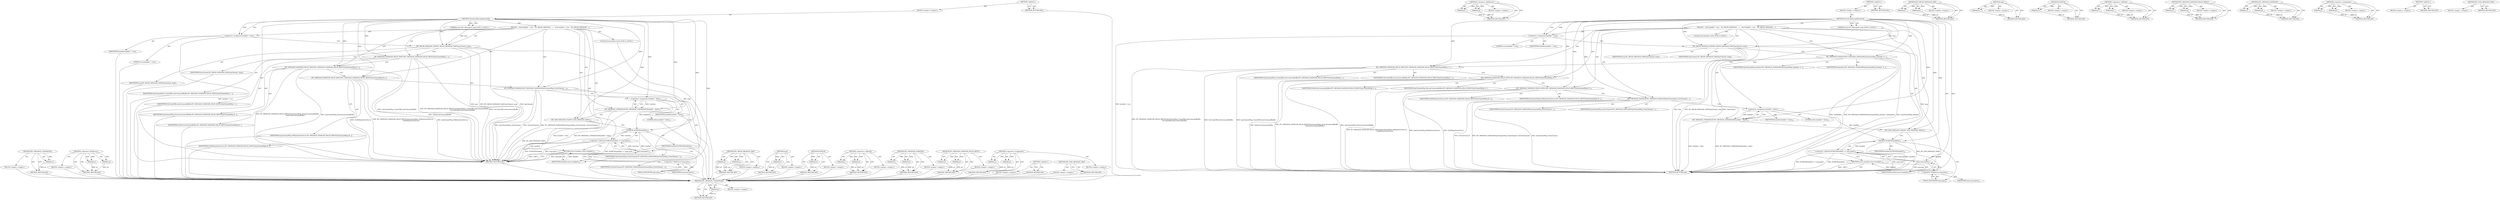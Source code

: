 digraph "IPC_END_MESSAGE_MAP" {
vulnerable_86 [label=<(METHOD,IPC_MESSAGE_UNHANDLED)>];
vulnerable_87 [label=<(PARAM,p1)>];
vulnerable_88 [label=<(BLOCK,&lt;empty&gt;,&lt;empty&gt;)>];
vulnerable_89 [label=<(METHOD_RETURN,ANY)>];
vulnerable_106 [label=<(METHOD,&lt;operator&gt;.fieldAccess)>];
vulnerable_107 [label=<(PARAM,p1)>];
vulnerable_108 [label=<(PARAM,p2)>];
vulnerable_109 [label=<(BLOCK,&lt;empty&gt;,&lt;empty&gt;)>];
vulnerable_110 [label=<(METHOD_RETURN,ANY)>];
vulnerable_6 [label=<(METHOD,&lt;global&gt;)<SUB>1</SUB>>];
vulnerable_7 [label=<(BLOCK,&lt;empty&gt;,&lt;empty&gt;)<SUB>1</SUB>>];
vulnerable_8 [label=<(METHOD,OnControlMessageReceived)<SUB>1</SUB>>];
vulnerable_9 [label="<(PARAM,const IPC::Message&amp; msg)<SUB>1</SUB>>"];
vulnerable_10 [label=<(BLOCK,{
   bool handled = true;
   IPC_BEGIN_MESSAGE_...,{
   bool handled = true;
   IPC_BEGIN_MESSAGE_...)<SUB>1</SUB>>];
vulnerable_11 [label="<(LOCAL,bool handled: bool)<SUB>2</SUB>>"];
vulnerable_12 [label=<(&lt;operator&gt;.assignment,handled = true)<SUB>2</SUB>>];
vulnerable_13 [label=<(IDENTIFIER,handled,handled = true)<SUB>2</SUB>>];
vulnerable_14 [label=<(LITERAL,true,handled = true)<SUB>2</SUB>>];
vulnerable_15 [label=<(IPC_BEGIN_MESSAGE_MAP,IPC_BEGIN_MESSAGE_MAP(GpuChannel, msg))<SUB>3</SUB>>];
vulnerable_16 [label=<(IDENTIFIER,GpuChannel,IPC_BEGIN_MESSAGE_MAP(GpuChannel, msg))<SUB>3</SUB>>];
vulnerable_17 [label=<(IDENTIFIER,msg,IPC_BEGIN_MESSAGE_MAP(GpuChannel, msg))<SUB>3</SUB>>];
vulnerable_18 [label=<(IPC_MESSAGE_HANDLER,IPC_MESSAGE_HANDLER(GpuChannelMsg_Initialize, O...)<SUB>4</SUB>>];
vulnerable_19 [label=<(IDENTIFIER,GpuChannelMsg_Initialize,IPC_MESSAGE_HANDLER(GpuChannelMsg_Initialize, O...)<SUB>4</SUB>>];
vulnerable_20 [label=<(IDENTIFIER,OnInitialize,IPC_MESSAGE_HANDLER(GpuChannelMsg_Initialize, O...)<SUB>4</SUB>>];
vulnerable_21 [label=<(IPC_MESSAGE_HANDLER_DELAY_REPLY,IPC_MESSAGE_HANDLER_DELAY_REPLY(GpuChannelMsg_C...)<SUB>5</SUB>>];
vulnerable_22 [label=<(IDENTIFIER,GpuChannelMsg_CreateOffscreenCommandBuffer,IPC_MESSAGE_HANDLER_DELAY_REPLY(GpuChannelMsg_C...)<SUB>5</SUB>>];
vulnerable_23 [label=<(IDENTIFIER,OnCreateOffscreenCommandBuffer,IPC_MESSAGE_HANDLER_DELAY_REPLY(GpuChannelMsg_C...)<SUB>6</SUB>>];
vulnerable_24 [label=<(IPC_MESSAGE_HANDLER_DELAY_REPLY,IPC_MESSAGE_HANDLER_DELAY_REPLY(GpuChannelMsg_D...)<SUB>7</SUB>>];
vulnerable_25 [label=<(IDENTIFIER,GpuChannelMsg_DestroyCommandBuffer,IPC_MESSAGE_HANDLER_DELAY_REPLY(GpuChannelMsg_D...)<SUB>7</SUB>>];
vulnerable_26 [label=<(IDENTIFIER,OnDestroyCommandBuffer,IPC_MESSAGE_HANDLER_DELAY_REPLY(GpuChannelMsg_D...)<SUB>8</SUB>>];
vulnerable_27 [label=<(IPC_MESSAGE_HANDLER_DELAY_REPLY,IPC_MESSAGE_HANDLER_DELAY_REPLY(GpuChannelMsg_W...)<SUB>9</SUB>>];
vulnerable_28 [label=<(IDENTIFIER,GpuChannelMsg_WillGpuSwitchOccur,IPC_MESSAGE_HANDLER_DELAY_REPLY(GpuChannelMsg_W...)<SUB>9</SUB>>];
vulnerable_29 [label=<(IDENTIFIER,OnWillGpuSwitchOccur,IPC_MESSAGE_HANDLER_DELAY_REPLY(GpuChannelMsg_W...)<SUB>10</SUB>>];
vulnerable_30 [label=<(IPC_MESSAGE_HANDLER,IPC_MESSAGE_HANDLER(GpuChannelMsg_CloseChannel,...)<SUB>11</SUB>>];
vulnerable_31 [label=<(IDENTIFIER,GpuChannelMsg_CloseChannel,IPC_MESSAGE_HANDLER(GpuChannelMsg_CloseChannel,...)<SUB>11</SUB>>];
vulnerable_32 [label=<(IDENTIFIER,OnCloseChannel,IPC_MESSAGE_HANDLER(GpuChannelMsg_CloseChannel,...)<SUB>11</SUB>>];
vulnerable_33 [label=<(IPC_MESSAGE_UNHANDLED,IPC_MESSAGE_UNHANDLED(handled = false))<SUB>12</SUB>>];
vulnerable_34 [label=<(&lt;operator&gt;.assignment,handled = false)<SUB>12</SUB>>];
vulnerable_35 [label=<(IDENTIFIER,handled,handled = false)<SUB>12</SUB>>];
vulnerable_36 [label=<(LITERAL,false,handled = false)<SUB>12</SUB>>];
vulnerable_37 [label=<(IPC_END_MESSAGE_MAP,IPC_END_MESSAGE_MAP())<SUB>13</SUB>>];
vulnerable_38 [label=<(&lt;operator&gt;.shiftLeft,DCHECK(handled) &lt;&lt; msg.type())<SUB>14</SUB>>];
vulnerable_39 [label=<(DCHECK,DCHECK(handled))<SUB>14</SUB>>];
vulnerable_40 [label=<(IDENTIFIER,handled,DCHECK(handled))<SUB>14</SUB>>];
vulnerable_41 [label=<(type,msg.type())<SUB>14</SUB>>];
vulnerable_42 [label=<(&lt;operator&gt;.fieldAccess,msg.type)<SUB>14</SUB>>];
vulnerable_43 [label=<(IDENTIFIER,msg,msg.type())<SUB>14</SUB>>];
vulnerable_44 [label=<(FIELD_IDENTIFIER,type,type)<SUB>14</SUB>>];
vulnerable_45 [label=<(RETURN,return handled;,return handled;)<SUB>15</SUB>>];
vulnerable_46 [label=<(IDENTIFIER,handled,return handled;)<SUB>15</SUB>>];
vulnerable_47 [label=<(METHOD_RETURN,bool)<SUB>1</SUB>>];
vulnerable_49 [label=<(METHOD_RETURN,ANY)<SUB>1</SUB>>];
vulnerable_71 [label=<(METHOD,IPC_BEGIN_MESSAGE_MAP)>];
vulnerable_72 [label=<(PARAM,p1)>];
vulnerable_73 [label=<(PARAM,p2)>];
vulnerable_74 [label=<(BLOCK,&lt;empty&gt;,&lt;empty&gt;)>];
vulnerable_75 [label=<(METHOD_RETURN,ANY)>];
vulnerable_102 [label=<(METHOD,type)>];
vulnerable_103 [label=<(PARAM,p1)>];
vulnerable_104 [label=<(BLOCK,&lt;empty&gt;,&lt;empty&gt;)>];
vulnerable_105 [label=<(METHOD_RETURN,ANY)>];
vulnerable_98 [label=<(METHOD,DCHECK)>];
vulnerable_99 [label=<(PARAM,p1)>];
vulnerable_100 [label=<(BLOCK,&lt;empty&gt;,&lt;empty&gt;)>];
vulnerable_101 [label=<(METHOD_RETURN,ANY)>];
vulnerable_93 [label=<(METHOD,&lt;operator&gt;.shiftLeft)>];
vulnerable_94 [label=<(PARAM,p1)>];
vulnerable_95 [label=<(PARAM,p2)>];
vulnerable_96 [label=<(BLOCK,&lt;empty&gt;,&lt;empty&gt;)>];
vulnerable_97 [label=<(METHOD_RETURN,ANY)>];
vulnerable_81 [label=<(METHOD,IPC_MESSAGE_HANDLER_DELAY_REPLY)>];
vulnerable_82 [label=<(PARAM,p1)>];
vulnerable_83 [label=<(PARAM,p2)>];
vulnerable_84 [label=<(BLOCK,&lt;empty&gt;,&lt;empty&gt;)>];
vulnerable_85 [label=<(METHOD_RETURN,ANY)>];
vulnerable_76 [label=<(METHOD,IPC_MESSAGE_HANDLER)>];
vulnerable_77 [label=<(PARAM,p1)>];
vulnerable_78 [label=<(PARAM,p2)>];
vulnerable_79 [label=<(BLOCK,&lt;empty&gt;,&lt;empty&gt;)>];
vulnerable_80 [label=<(METHOD_RETURN,ANY)>];
vulnerable_66 [label=<(METHOD,&lt;operator&gt;.assignment)>];
vulnerable_67 [label=<(PARAM,p1)>];
vulnerable_68 [label=<(PARAM,p2)>];
vulnerable_69 [label=<(BLOCK,&lt;empty&gt;,&lt;empty&gt;)>];
vulnerable_70 [label=<(METHOD_RETURN,ANY)>];
vulnerable_60 [label=<(METHOD,&lt;global&gt;)<SUB>1</SUB>>];
vulnerable_61 [label=<(BLOCK,&lt;empty&gt;,&lt;empty&gt;)>];
vulnerable_62 [label=<(METHOD_RETURN,ANY)>];
vulnerable_90 [label=<(METHOD,IPC_END_MESSAGE_MAP)>];
vulnerable_91 [label=<(BLOCK,&lt;empty&gt;,&lt;empty&gt;)>];
vulnerable_92 [label=<(METHOD_RETURN,ANY)>];
fixed_83 [label=<(METHOD,IPC_MESSAGE_UNHANDLED)>];
fixed_84 [label=<(PARAM,p1)>];
fixed_85 [label=<(BLOCK,&lt;empty&gt;,&lt;empty&gt;)>];
fixed_86 [label=<(METHOD_RETURN,ANY)>];
fixed_103 [label=<(METHOD,&lt;operator&gt;.fieldAccess)>];
fixed_104 [label=<(PARAM,p1)>];
fixed_105 [label=<(PARAM,p2)>];
fixed_106 [label=<(BLOCK,&lt;empty&gt;,&lt;empty&gt;)>];
fixed_107 [label=<(METHOD_RETURN,ANY)>];
fixed_6 [label=<(METHOD,&lt;global&gt;)<SUB>1</SUB>>];
fixed_7 [label=<(BLOCK,&lt;empty&gt;,&lt;empty&gt;)<SUB>1</SUB>>];
fixed_8 [label=<(METHOD,OnControlMessageReceived)<SUB>1</SUB>>];
fixed_9 [label="<(PARAM,const IPC::Message&amp; msg)<SUB>1</SUB>>"];
fixed_10 [label=<(BLOCK,{
   bool handled = true;
   IPC_BEGIN_MESSAGE_...,{
   bool handled = true;
   IPC_BEGIN_MESSAGE_...)<SUB>1</SUB>>];
fixed_11 [label="<(LOCAL,bool handled: bool)<SUB>2</SUB>>"];
fixed_12 [label=<(&lt;operator&gt;.assignment,handled = true)<SUB>2</SUB>>];
fixed_13 [label=<(IDENTIFIER,handled,handled = true)<SUB>2</SUB>>];
fixed_14 [label=<(LITERAL,true,handled = true)<SUB>2</SUB>>];
fixed_15 [label=<(IPC_BEGIN_MESSAGE_MAP,IPC_BEGIN_MESSAGE_MAP(GpuChannel, msg))<SUB>3</SUB>>];
fixed_16 [label=<(IDENTIFIER,GpuChannel,IPC_BEGIN_MESSAGE_MAP(GpuChannel, msg))<SUB>3</SUB>>];
fixed_17 [label=<(IDENTIFIER,msg,IPC_BEGIN_MESSAGE_MAP(GpuChannel, msg))<SUB>3</SUB>>];
fixed_18 [label=<(IPC_MESSAGE_HANDLER_DELAY_REPLY,IPC_MESSAGE_HANDLER_DELAY_REPLY(GpuChannelMsg_C...)<SUB>4</SUB>>];
fixed_19 [label=<(IDENTIFIER,GpuChannelMsg_CreateOffscreenCommandBuffer,IPC_MESSAGE_HANDLER_DELAY_REPLY(GpuChannelMsg_C...)<SUB>4</SUB>>];
fixed_20 [label=<(IDENTIFIER,OnCreateOffscreenCommandBuffer,IPC_MESSAGE_HANDLER_DELAY_REPLY(GpuChannelMsg_C...)<SUB>5</SUB>>];
fixed_21 [label=<(IPC_MESSAGE_HANDLER_DELAY_REPLY,IPC_MESSAGE_HANDLER_DELAY_REPLY(GpuChannelMsg_D...)<SUB>6</SUB>>];
fixed_22 [label=<(IDENTIFIER,GpuChannelMsg_DestroyCommandBuffer,IPC_MESSAGE_HANDLER_DELAY_REPLY(GpuChannelMsg_D...)<SUB>6</SUB>>];
fixed_23 [label=<(IDENTIFIER,OnDestroyCommandBuffer,IPC_MESSAGE_HANDLER_DELAY_REPLY(GpuChannelMsg_D...)<SUB>7</SUB>>];
fixed_24 [label=<(IPC_MESSAGE_HANDLER_DELAY_REPLY,IPC_MESSAGE_HANDLER_DELAY_REPLY(GpuChannelMsg_W...)<SUB>8</SUB>>];
fixed_25 [label=<(IDENTIFIER,GpuChannelMsg_WillGpuSwitchOccur,IPC_MESSAGE_HANDLER_DELAY_REPLY(GpuChannelMsg_W...)<SUB>8</SUB>>];
fixed_26 [label=<(IDENTIFIER,OnWillGpuSwitchOccur,IPC_MESSAGE_HANDLER_DELAY_REPLY(GpuChannelMsg_W...)<SUB>9</SUB>>];
fixed_27 [label=<(IPC_MESSAGE_HANDLER,IPC_MESSAGE_HANDLER(GpuChannelMsg_CloseChannel,...)<SUB>10</SUB>>];
fixed_28 [label=<(IDENTIFIER,GpuChannelMsg_CloseChannel,IPC_MESSAGE_HANDLER(GpuChannelMsg_CloseChannel,...)<SUB>10</SUB>>];
fixed_29 [label=<(IDENTIFIER,OnCloseChannel,IPC_MESSAGE_HANDLER(GpuChannelMsg_CloseChannel,...)<SUB>10</SUB>>];
fixed_30 [label=<(IPC_MESSAGE_UNHANDLED,IPC_MESSAGE_UNHANDLED(handled = false))<SUB>11</SUB>>];
fixed_31 [label=<(&lt;operator&gt;.assignment,handled = false)<SUB>11</SUB>>];
fixed_32 [label=<(IDENTIFIER,handled,handled = false)<SUB>11</SUB>>];
fixed_33 [label=<(LITERAL,false,handled = false)<SUB>11</SUB>>];
fixed_34 [label=<(IPC_END_MESSAGE_MAP,IPC_END_MESSAGE_MAP())<SUB>12</SUB>>];
fixed_35 [label=<(&lt;operator&gt;.shiftLeft,DCHECK(handled) &lt;&lt; msg.type())<SUB>13</SUB>>];
fixed_36 [label=<(DCHECK,DCHECK(handled))<SUB>13</SUB>>];
fixed_37 [label=<(IDENTIFIER,handled,DCHECK(handled))<SUB>13</SUB>>];
fixed_38 [label=<(type,msg.type())<SUB>13</SUB>>];
fixed_39 [label=<(&lt;operator&gt;.fieldAccess,msg.type)<SUB>13</SUB>>];
fixed_40 [label=<(IDENTIFIER,msg,msg.type())<SUB>13</SUB>>];
fixed_41 [label=<(FIELD_IDENTIFIER,type,type)<SUB>13</SUB>>];
fixed_42 [label=<(RETURN,return handled;,return handled;)<SUB>14</SUB>>];
fixed_43 [label=<(IDENTIFIER,handled,return handled;)<SUB>14</SUB>>];
fixed_44 [label=<(METHOD_RETURN,bool)<SUB>1</SUB>>];
fixed_46 [label=<(METHOD_RETURN,ANY)<SUB>1</SUB>>];
fixed_68 [label=<(METHOD,IPC_BEGIN_MESSAGE_MAP)>];
fixed_69 [label=<(PARAM,p1)>];
fixed_70 [label=<(PARAM,p2)>];
fixed_71 [label=<(BLOCK,&lt;empty&gt;,&lt;empty&gt;)>];
fixed_72 [label=<(METHOD_RETURN,ANY)>];
fixed_99 [label=<(METHOD,type)>];
fixed_100 [label=<(PARAM,p1)>];
fixed_101 [label=<(BLOCK,&lt;empty&gt;,&lt;empty&gt;)>];
fixed_102 [label=<(METHOD_RETURN,ANY)>];
fixed_95 [label=<(METHOD,DCHECK)>];
fixed_96 [label=<(PARAM,p1)>];
fixed_97 [label=<(BLOCK,&lt;empty&gt;,&lt;empty&gt;)>];
fixed_98 [label=<(METHOD_RETURN,ANY)>];
fixed_90 [label=<(METHOD,&lt;operator&gt;.shiftLeft)>];
fixed_91 [label=<(PARAM,p1)>];
fixed_92 [label=<(PARAM,p2)>];
fixed_93 [label=<(BLOCK,&lt;empty&gt;,&lt;empty&gt;)>];
fixed_94 [label=<(METHOD_RETURN,ANY)>];
fixed_78 [label=<(METHOD,IPC_MESSAGE_HANDLER)>];
fixed_79 [label=<(PARAM,p1)>];
fixed_80 [label=<(PARAM,p2)>];
fixed_81 [label=<(BLOCK,&lt;empty&gt;,&lt;empty&gt;)>];
fixed_82 [label=<(METHOD_RETURN,ANY)>];
fixed_73 [label=<(METHOD,IPC_MESSAGE_HANDLER_DELAY_REPLY)>];
fixed_74 [label=<(PARAM,p1)>];
fixed_75 [label=<(PARAM,p2)>];
fixed_76 [label=<(BLOCK,&lt;empty&gt;,&lt;empty&gt;)>];
fixed_77 [label=<(METHOD_RETURN,ANY)>];
fixed_63 [label=<(METHOD,&lt;operator&gt;.assignment)>];
fixed_64 [label=<(PARAM,p1)>];
fixed_65 [label=<(PARAM,p2)>];
fixed_66 [label=<(BLOCK,&lt;empty&gt;,&lt;empty&gt;)>];
fixed_67 [label=<(METHOD_RETURN,ANY)>];
fixed_57 [label=<(METHOD,&lt;global&gt;)<SUB>1</SUB>>];
fixed_58 [label=<(BLOCK,&lt;empty&gt;,&lt;empty&gt;)>];
fixed_59 [label=<(METHOD_RETURN,ANY)>];
fixed_87 [label=<(METHOD,IPC_END_MESSAGE_MAP)>];
fixed_88 [label=<(BLOCK,&lt;empty&gt;,&lt;empty&gt;)>];
fixed_89 [label=<(METHOD_RETURN,ANY)>];
vulnerable_86 -> vulnerable_87  [key=0, label="AST: "];
vulnerable_86 -> vulnerable_87  [key=1, label="DDG: "];
vulnerable_86 -> vulnerable_88  [key=0, label="AST: "];
vulnerable_86 -> vulnerable_89  [key=0, label="AST: "];
vulnerable_86 -> vulnerable_89  [key=1, label="CFG: "];
vulnerable_87 -> vulnerable_89  [key=0, label="DDG: p1"];
vulnerable_106 -> vulnerable_107  [key=0, label="AST: "];
vulnerable_106 -> vulnerable_107  [key=1, label="DDG: "];
vulnerable_106 -> vulnerable_109  [key=0, label="AST: "];
vulnerable_106 -> vulnerable_108  [key=0, label="AST: "];
vulnerable_106 -> vulnerable_108  [key=1, label="DDG: "];
vulnerable_106 -> vulnerable_110  [key=0, label="AST: "];
vulnerable_106 -> vulnerable_110  [key=1, label="CFG: "];
vulnerable_107 -> vulnerable_110  [key=0, label="DDG: p1"];
vulnerable_108 -> vulnerable_110  [key=0, label="DDG: p2"];
vulnerable_6 -> vulnerable_7  [key=0, label="AST: "];
vulnerable_6 -> vulnerable_49  [key=0, label="AST: "];
vulnerable_6 -> vulnerable_49  [key=1, label="CFG: "];
vulnerable_7 -> vulnerable_8  [key=0, label="AST: "];
vulnerable_8 -> vulnerable_9  [key=0, label="AST: "];
vulnerable_8 -> vulnerable_9  [key=1, label="DDG: "];
vulnerable_8 -> vulnerable_10  [key=0, label="AST: "];
vulnerable_8 -> vulnerable_47  [key=0, label="AST: "];
vulnerable_8 -> vulnerable_12  [key=0, label="CFG: "];
vulnerable_8 -> vulnerable_12  [key=1, label="DDG: "];
vulnerable_8 -> vulnerable_37  [key=0, label="DDG: "];
vulnerable_8 -> vulnerable_15  [key=0, label="DDG: "];
vulnerable_8 -> vulnerable_18  [key=0, label="DDG: "];
vulnerable_8 -> vulnerable_21  [key=0, label="DDG: "];
vulnerable_8 -> vulnerable_24  [key=0, label="DDG: "];
vulnerable_8 -> vulnerable_27  [key=0, label="DDG: "];
vulnerable_8 -> vulnerable_30  [key=0, label="DDG: "];
vulnerable_8 -> vulnerable_33  [key=0, label="DDG: "];
vulnerable_8 -> vulnerable_46  [key=0, label="DDG: "];
vulnerable_8 -> vulnerable_34  [key=0, label="DDG: "];
vulnerable_8 -> vulnerable_39  [key=0, label="DDG: "];
vulnerable_9 -> vulnerable_15  [key=0, label="DDG: msg"];
vulnerable_10 -> vulnerable_11  [key=0, label="AST: "];
vulnerable_10 -> vulnerable_12  [key=0, label="AST: "];
vulnerable_10 -> vulnerable_15  [key=0, label="AST: "];
vulnerable_10 -> vulnerable_18  [key=0, label="AST: "];
vulnerable_10 -> vulnerable_21  [key=0, label="AST: "];
vulnerable_10 -> vulnerable_24  [key=0, label="AST: "];
vulnerable_10 -> vulnerable_27  [key=0, label="AST: "];
vulnerable_10 -> vulnerable_30  [key=0, label="AST: "];
vulnerable_10 -> vulnerable_33  [key=0, label="AST: "];
vulnerable_10 -> vulnerable_37  [key=0, label="AST: "];
vulnerable_10 -> vulnerable_38  [key=0, label="AST: "];
vulnerable_10 -> vulnerable_45  [key=0, label="AST: "];
vulnerable_12 -> vulnerable_13  [key=0, label="AST: "];
vulnerable_12 -> vulnerable_14  [key=0, label="AST: "];
vulnerable_12 -> vulnerable_15  [key=0, label="CFG: "];
vulnerable_12 -> vulnerable_47  [key=0, label="DDG: handled = true"];
vulnerable_15 -> vulnerable_16  [key=0, label="AST: "];
vulnerable_15 -> vulnerable_17  [key=0, label="AST: "];
vulnerable_15 -> vulnerable_18  [key=0, label="CFG: "];
vulnerable_15 -> vulnerable_47  [key=0, label="DDG: msg"];
vulnerable_15 -> vulnerable_47  [key=1, label="DDG: IPC_BEGIN_MESSAGE_MAP(GpuChannel, msg)"];
vulnerable_15 -> vulnerable_47  [key=2, label="DDG: GpuChannel"];
vulnerable_15 -> vulnerable_41  [key=0, label="DDG: msg"];
vulnerable_18 -> vulnerable_19  [key=0, label="AST: "];
vulnerable_18 -> vulnerable_20  [key=0, label="AST: "];
vulnerable_18 -> vulnerable_21  [key=0, label="CFG: "];
vulnerable_18 -> vulnerable_47  [key=0, label="DDG: OnInitialize"];
vulnerable_18 -> vulnerable_47  [key=1, label="DDG: IPC_MESSAGE_HANDLER(GpuChannelMsg_Initialize, OnInitialize)"];
vulnerable_18 -> vulnerable_47  [key=2, label="DDG: GpuChannelMsg_Initialize"];
vulnerable_21 -> vulnerable_22  [key=0, label="AST: "];
vulnerable_21 -> vulnerable_23  [key=0, label="AST: "];
vulnerable_21 -> vulnerable_24  [key=0, label="CFG: "];
vulnerable_21 -> vulnerable_47  [key=0, label="DDG: GpuChannelMsg_CreateOffscreenCommandBuffer"];
vulnerable_21 -> vulnerable_47  [key=1, label="DDG: IPC_MESSAGE_HANDLER_DELAY_REPLY(GpuChannelMsg_CreateOffscreenCommandBuffer,
                                     OnCreateOffscreenCommandBuffer)"];
vulnerable_21 -> vulnerable_47  [key=2, label="DDG: OnCreateOffscreenCommandBuffer"];
vulnerable_24 -> vulnerable_25  [key=0, label="AST: "];
vulnerable_24 -> vulnerable_26  [key=0, label="AST: "];
vulnerable_24 -> vulnerable_27  [key=0, label="CFG: "];
vulnerable_24 -> vulnerable_47  [key=0, label="DDG: OnDestroyCommandBuffer"];
vulnerable_24 -> vulnerable_47  [key=1, label="DDG: IPC_MESSAGE_HANDLER_DELAY_REPLY(GpuChannelMsg_DestroyCommandBuffer,
                                    OnDestroyCommandBuffer)"];
vulnerable_24 -> vulnerable_47  [key=2, label="DDG: GpuChannelMsg_DestroyCommandBuffer"];
vulnerable_27 -> vulnerable_28  [key=0, label="AST: "];
vulnerable_27 -> vulnerable_29  [key=0, label="AST: "];
vulnerable_27 -> vulnerable_30  [key=0, label="CFG: "];
vulnerable_27 -> vulnerable_47  [key=0, label="DDG: OnWillGpuSwitchOccur"];
vulnerable_27 -> vulnerable_47  [key=1, label="DDG: IPC_MESSAGE_HANDLER_DELAY_REPLY(GpuChannelMsg_WillGpuSwitchOccur,
                                    OnWillGpuSwitchOccur)"];
vulnerable_27 -> vulnerable_47  [key=2, label="DDG: GpuChannelMsg_WillGpuSwitchOccur"];
vulnerable_30 -> vulnerable_31  [key=0, label="AST: "];
vulnerable_30 -> vulnerable_32  [key=0, label="AST: "];
vulnerable_30 -> vulnerable_34  [key=0, label="CFG: "];
vulnerable_30 -> vulnerable_47  [key=0, label="DDG: OnCloseChannel"];
vulnerable_30 -> vulnerable_47  [key=1, label="DDG: IPC_MESSAGE_HANDLER(GpuChannelMsg_CloseChannel, OnCloseChannel)"];
vulnerable_30 -> vulnerable_47  [key=2, label="DDG: GpuChannelMsg_CloseChannel"];
vulnerable_33 -> vulnerable_34  [key=0, label="AST: "];
vulnerable_33 -> vulnerable_37  [key=0, label="CFG: "];
vulnerable_33 -> vulnerable_47  [key=0, label="DDG: handled = false"];
vulnerable_33 -> vulnerable_47  [key=1, label="DDG: IPC_MESSAGE_UNHANDLED(handled = false)"];
vulnerable_34 -> vulnerable_35  [key=0, label="AST: "];
vulnerable_34 -> vulnerable_36  [key=0, label="AST: "];
vulnerable_34 -> vulnerable_33  [key=0, label="CFG: "];
vulnerable_34 -> vulnerable_33  [key=1, label="DDG: handled"];
vulnerable_34 -> vulnerable_39  [key=0, label="DDG: handled"];
vulnerable_37 -> vulnerable_39  [key=0, label="CFG: "];
vulnerable_37 -> vulnerable_47  [key=0, label="DDG: IPC_END_MESSAGE_MAP()"];
vulnerable_38 -> vulnerable_39  [key=0, label="AST: "];
vulnerable_38 -> vulnerable_41  [key=0, label="AST: "];
vulnerable_38 -> vulnerable_45  [key=0, label="CFG: "];
vulnerable_38 -> vulnerable_47  [key=0, label="DDG: DCHECK(handled)"];
vulnerable_38 -> vulnerable_47  [key=1, label="DDG: msg.type()"];
vulnerable_38 -> vulnerable_47  [key=2, label="DDG: DCHECK(handled) &lt;&lt; msg.type()"];
vulnerable_39 -> vulnerable_40  [key=0, label="AST: "];
vulnerable_39 -> vulnerable_44  [key=0, label="CFG: "];
vulnerable_39 -> vulnerable_47  [key=0, label="DDG: handled"];
vulnerable_39 -> vulnerable_38  [key=0, label="DDG: handled"];
vulnerable_39 -> vulnerable_46  [key=0, label="DDG: handled"];
vulnerable_41 -> vulnerable_42  [key=0, label="AST: "];
vulnerable_41 -> vulnerable_38  [key=0, label="CFG: "];
vulnerable_41 -> vulnerable_38  [key=1, label="DDG: msg.type"];
vulnerable_41 -> vulnerable_47  [key=0, label="DDG: msg.type"];
vulnerable_42 -> vulnerable_43  [key=0, label="AST: "];
vulnerable_42 -> vulnerable_44  [key=0, label="AST: "];
vulnerable_42 -> vulnerable_41  [key=0, label="CFG: "];
vulnerable_44 -> vulnerable_42  [key=0, label="CFG: "];
vulnerable_45 -> vulnerable_46  [key=0, label="AST: "];
vulnerable_45 -> vulnerable_47  [key=0, label="CFG: "];
vulnerable_45 -> vulnerable_47  [key=1, label="DDG: &lt;RET&gt;"];
vulnerable_46 -> vulnerable_45  [key=0, label="DDG: handled"];
vulnerable_71 -> vulnerable_72  [key=0, label="AST: "];
vulnerable_71 -> vulnerable_72  [key=1, label="DDG: "];
vulnerable_71 -> vulnerable_74  [key=0, label="AST: "];
vulnerable_71 -> vulnerable_73  [key=0, label="AST: "];
vulnerable_71 -> vulnerable_73  [key=1, label="DDG: "];
vulnerable_71 -> vulnerable_75  [key=0, label="AST: "];
vulnerable_71 -> vulnerable_75  [key=1, label="CFG: "];
vulnerable_72 -> vulnerable_75  [key=0, label="DDG: p1"];
vulnerable_73 -> vulnerable_75  [key=0, label="DDG: p2"];
vulnerable_102 -> vulnerable_103  [key=0, label="AST: "];
vulnerable_102 -> vulnerable_103  [key=1, label="DDG: "];
vulnerable_102 -> vulnerable_104  [key=0, label="AST: "];
vulnerable_102 -> vulnerable_105  [key=0, label="AST: "];
vulnerable_102 -> vulnerable_105  [key=1, label="CFG: "];
vulnerable_103 -> vulnerable_105  [key=0, label="DDG: p1"];
vulnerable_98 -> vulnerable_99  [key=0, label="AST: "];
vulnerable_98 -> vulnerable_99  [key=1, label="DDG: "];
vulnerable_98 -> vulnerable_100  [key=0, label="AST: "];
vulnerable_98 -> vulnerable_101  [key=0, label="AST: "];
vulnerable_98 -> vulnerable_101  [key=1, label="CFG: "];
vulnerable_99 -> vulnerable_101  [key=0, label="DDG: p1"];
vulnerable_93 -> vulnerable_94  [key=0, label="AST: "];
vulnerable_93 -> vulnerable_94  [key=1, label="DDG: "];
vulnerable_93 -> vulnerable_96  [key=0, label="AST: "];
vulnerable_93 -> vulnerable_95  [key=0, label="AST: "];
vulnerable_93 -> vulnerable_95  [key=1, label="DDG: "];
vulnerable_93 -> vulnerable_97  [key=0, label="AST: "];
vulnerable_93 -> vulnerable_97  [key=1, label="CFG: "];
vulnerable_94 -> vulnerable_97  [key=0, label="DDG: p1"];
vulnerable_95 -> vulnerable_97  [key=0, label="DDG: p2"];
vulnerable_81 -> vulnerable_82  [key=0, label="AST: "];
vulnerable_81 -> vulnerable_82  [key=1, label="DDG: "];
vulnerable_81 -> vulnerable_84  [key=0, label="AST: "];
vulnerable_81 -> vulnerable_83  [key=0, label="AST: "];
vulnerable_81 -> vulnerable_83  [key=1, label="DDG: "];
vulnerable_81 -> vulnerable_85  [key=0, label="AST: "];
vulnerable_81 -> vulnerable_85  [key=1, label="CFG: "];
vulnerable_82 -> vulnerable_85  [key=0, label="DDG: p1"];
vulnerable_83 -> vulnerable_85  [key=0, label="DDG: p2"];
vulnerable_76 -> vulnerable_77  [key=0, label="AST: "];
vulnerable_76 -> vulnerable_77  [key=1, label="DDG: "];
vulnerable_76 -> vulnerable_79  [key=0, label="AST: "];
vulnerable_76 -> vulnerable_78  [key=0, label="AST: "];
vulnerable_76 -> vulnerable_78  [key=1, label="DDG: "];
vulnerable_76 -> vulnerable_80  [key=0, label="AST: "];
vulnerable_76 -> vulnerable_80  [key=1, label="CFG: "];
vulnerable_77 -> vulnerable_80  [key=0, label="DDG: p1"];
vulnerable_78 -> vulnerable_80  [key=0, label="DDG: p2"];
vulnerable_66 -> vulnerable_67  [key=0, label="AST: "];
vulnerable_66 -> vulnerable_67  [key=1, label="DDG: "];
vulnerable_66 -> vulnerable_69  [key=0, label="AST: "];
vulnerable_66 -> vulnerable_68  [key=0, label="AST: "];
vulnerable_66 -> vulnerable_68  [key=1, label="DDG: "];
vulnerable_66 -> vulnerable_70  [key=0, label="AST: "];
vulnerable_66 -> vulnerable_70  [key=1, label="CFG: "];
vulnerable_67 -> vulnerable_70  [key=0, label="DDG: p1"];
vulnerable_68 -> vulnerable_70  [key=0, label="DDG: p2"];
vulnerable_60 -> vulnerable_61  [key=0, label="AST: "];
vulnerable_60 -> vulnerable_62  [key=0, label="AST: "];
vulnerable_60 -> vulnerable_62  [key=1, label="CFG: "];
vulnerable_90 -> vulnerable_91  [key=0, label="AST: "];
vulnerable_90 -> vulnerable_92  [key=0, label="AST: "];
vulnerable_90 -> vulnerable_92  [key=1, label="CFG: "];
fixed_83 -> fixed_84  [key=0, label="AST: "];
fixed_83 -> fixed_84  [key=1, label="DDG: "];
fixed_83 -> fixed_85  [key=0, label="AST: "];
fixed_83 -> fixed_86  [key=0, label="AST: "];
fixed_83 -> fixed_86  [key=1, label="CFG: "];
fixed_84 -> fixed_86  [key=0, label="DDG: p1"];
fixed_85 -> vulnerable_86  [key=0];
fixed_86 -> vulnerable_86  [key=0];
fixed_103 -> fixed_104  [key=0, label="AST: "];
fixed_103 -> fixed_104  [key=1, label="DDG: "];
fixed_103 -> fixed_106  [key=0, label="AST: "];
fixed_103 -> fixed_105  [key=0, label="AST: "];
fixed_103 -> fixed_105  [key=1, label="DDG: "];
fixed_103 -> fixed_107  [key=0, label="AST: "];
fixed_103 -> fixed_107  [key=1, label="CFG: "];
fixed_104 -> fixed_107  [key=0, label="DDG: p1"];
fixed_105 -> fixed_107  [key=0, label="DDG: p2"];
fixed_106 -> vulnerable_86  [key=0];
fixed_107 -> vulnerable_86  [key=0];
fixed_6 -> fixed_7  [key=0, label="AST: "];
fixed_6 -> fixed_46  [key=0, label="AST: "];
fixed_6 -> fixed_46  [key=1, label="CFG: "];
fixed_7 -> fixed_8  [key=0, label="AST: "];
fixed_8 -> fixed_9  [key=0, label="AST: "];
fixed_8 -> fixed_9  [key=1, label="DDG: "];
fixed_8 -> fixed_10  [key=0, label="AST: "];
fixed_8 -> fixed_44  [key=0, label="AST: "];
fixed_8 -> fixed_12  [key=0, label="CFG: "];
fixed_8 -> fixed_12  [key=1, label="DDG: "];
fixed_8 -> fixed_34  [key=0, label="DDG: "];
fixed_8 -> fixed_15  [key=0, label="DDG: "];
fixed_8 -> fixed_18  [key=0, label="DDG: "];
fixed_8 -> fixed_21  [key=0, label="DDG: "];
fixed_8 -> fixed_24  [key=0, label="DDG: "];
fixed_8 -> fixed_27  [key=0, label="DDG: "];
fixed_8 -> fixed_30  [key=0, label="DDG: "];
fixed_8 -> fixed_43  [key=0, label="DDG: "];
fixed_8 -> fixed_31  [key=0, label="DDG: "];
fixed_8 -> fixed_36  [key=0, label="DDG: "];
fixed_9 -> fixed_15  [key=0, label="DDG: msg"];
fixed_10 -> fixed_11  [key=0, label="AST: "];
fixed_10 -> fixed_12  [key=0, label="AST: "];
fixed_10 -> fixed_15  [key=0, label="AST: "];
fixed_10 -> fixed_18  [key=0, label="AST: "];
fixed_10 -> fixed_21  [key=0, label="AST: "];
fixed_10 -> fixed_24  [key=0, label="AST: "];
fixed_10 -> fixed_27  [key=0, label="AST: "];
fixed_10 -> fixed_30  [key=0, label="AST: "];
fixed_10 -> fixed_34  [key=0, label="AST: "];
fixed_10 -> fixed_35  [key=0, label="AST: "];
fixed_10 -> fixed_42  [key=0, label="AST: "];
fixed_11 -> vulnerable_86  [key=0];
fixed_12 -> fixed_13  [key=0, label="AST: "];
fixed_12 -> fixed_14  [key=0, label="AST: "];
fixed_12 -> fixed_15  [key=0, label="CFG: "];
fixed_12 -> fixed_44  [key=0, label="DDG: handled = true"];
fixed_13 -> vulnerable_86  [key=0];
fixed_14 -> vulnerable_86  [key=0];
fixed_15 -> fixed_16  [key=0, label="AST: "];
fixed_15 -> fixed_17  [key=0, label="AST: "];
fixed_15 -> fixed_18  [key=0, label="CFG: "];
fixed_15 -> fixed_44  [key=0, label="DDG: msg"];
fixed_15 -> fixed_44  [key=1, label="DDG: IPC_BEGIN_MESSAGE_MAP(GpuChannel, msg)"];
fixed_15 -> fixed_44  [key=2, label="DDG: GpuChannel"];
fixed_15 -> fixed_38  [key=0, label="DDG: msg"];
fixed_16 -> vulnerable_86  [key=0];
fixed_17 -> vulnerable_86  [key=0];
fixed_18 -> fixed_19  [key=0, label="AST: "];
fixed_18 -> fixed_20  [key=0, label="AST: "];
fixed_18 -> fixed_21  [key=0, label="CFG: "];
fixed_18 -> fixed_44  [key=0, label="DDG: GpuChannelMsg_CreateOffscreenCommandBuffer"];
fixed_18 -> fixed_44  [key=1, label="DDG: IPC_MESSAGE_HANDLER_DELAY_REPLY(GpuChannelMsg_CreateOffscreenCommandBuffer,
                                     OnCreateOffscreenCommandBuffer)"];
fixed_18 -> fixed_44  [key=2, label="DDG: OnCreateOffscreenCommandBuffer"];
fixed_19 -> vulnerable_86  [key=0];
fixed_20 -> vulnerable_86  [key=0];
fixed_21 -> fixed_22  [key=0, label="AST: "];
fixed_21 -> fixed_23  [key=0, label="AST: "];
fixed_21 -> fixed_24  [key=0, label="CFG: "];
fixed_21 -> fixed_44  [key=0, label="DDG: OnDestroyCommandBuffer"];
fixed_21 -> fixed_44  [key=1, label="DDG: IPC_MESSAGE_HANDLER_DELAY_REPLY(GpuChannelMsg_DestroyCommandBuffer,
                                    OnDestroyCommandBuffer)"];
fixed_21 -> fixed_44  [key=2, label="DDG: GpuChannelMsg_DestroyCommandBuffer"];
fixed_22 -> vulnerable_86  [key=0];
fixed_23 -> vulnerable_86  [key=0];
fixed_24 -> fixed_25  [key=0, label="AST: "];
fixed_24 -> fixed_26  [key=0, label="AST: "];
fixed_24 -> fixed_27  [key=0, label="CFG: "];
fixed_24 -> fixed_44  [key=0, label="DDG: OnWillGpuSwitchOccur"];
fixed_24 -> fixed_44  [key=1, label="DDG: IPC_MESSAGE_HANDLER_DELAY_REPLY(GpuChannelMsg_WillGpuSwitchOccur,
                                    OnWillGpuSwitchOccur)"];
fixed_24 -> fixed_44  [key=2, label="DDG: GpuChannelMsg_WillGpuSwitchOccur"];
fixed_25 -> vulnerable_86  [key=0];
fixed_26 -> vulnerable_86  [key=0];
fixed_27 -> fixed_28  [key=0, label="AST: "];
fixed_27 -> fixed_29  [key=0, label="AST: "];
fixed_27 -> fixed_31  [key=0, label="CFG: "];
fixed_27 -> fixed_44  [key=0, label="DDG: OnCloseChannel"];
fixed_27 -> fixed_44  [key=1, label="DDG: IPC_MESSAGE_HANDLER(GpuChannelMsg_CloseChannel, OnCloseChannel)"];
fixed_27 -> fixed_44  [key=2, label="DDG: GpuChannelMsg_CloseChannel"];
fixed_28 -> vulnerable_86  [key=0];
fixed_29 -> vulnerable_86  [key=0];
fixed_30 -> fixed_31  [key=0, label="AST: "];
fixed_30 -> fixed_34  [key=0, label="CFG: "];
fixed_30 -> fixed_44  [key=0, label="DDG: handled = false"];
fixed_30 -> fixed_44  [key=1, label="DDG: IPC_MESSAGE_UNHANDLED(handled = false)"];
fixed_31 -> fixed_32  [key=0, label="AST: "];
fixed_31 -> fixed_33  [key=0, label="AST: "];
fixed_31 -> fixed_30  [key=0, label="CFG: "];
fixed_31 -> fixed_30  [key=1, label="DDG: handled"];
fixed_31 -> fixed_36  [key=0, label="DDG: handled"];
fixed_32 -> vulnerable_86  [key=0];
fixed_33 -> vulnerable_86  [key=0];
fixed_34 -> fixed_36  [key=0, label="CFG: "];
fixed_34 -> fixed_44  [key=0, label="DDG: IPC_END_MESSAGE_MAP()"];
fixed_35 -> fixed_36  [key=0, label="AST: "];
fixed_35 -> fixed_38  [key=0, label="AST: "];
fixed_35 -> fixed_42  [key=0, label="CFG: "];
fixed_35 -> fixed_44  [key=0, label="DDG: DCHECK(handled)"];
fixed_35 -> fixed_44  [key=1, label="DDG: msg.type()"];
fixed_35 -> fixed_44  [key=2, label="DDG: DCHECK(handled) &lt;&lt; msg.type()"];
fixed_36 -> fixed_37  [key=0, label="AST: "];
fixed_36 -> fixed_41  [key=0, label="CFG: "];
fixed_36 -> fixed_44  [key=0, label="DDG: handled"];
fixed_36 -> fixed_35  [key=0, label="DDG: handled"];
fixed_36 -> fixed_43  [key=0, label="DDG: handled"];
fixed_37 -> vulnerable_86  [key=0];
fixed_38 -> fixed_39  [key=0, label="AST: "];
fixed_38 -> fixed_35  [key=0, label="CFG: "];
fixed_38 -> fixed_35  [key=1, label="DDG: msg.type"];
fixed_38 -> fixed_44  [key=0, label="DDG: msg.type"];
fixed_39 -> fixed_40  [key=0, label="AST: "];
fixed_39 -> fixed_41  [key=0, label="AST: "];
fixed_39 -> fixed_38  [key=0, label="CFG: "];
fixed_40 -> vulnerable_86  [key=0];
fixed_41 -> fixed_39  [key=0, label="CFG: "];
fixed_42 -> fixed_43  [key=0, label="AST: "];
fixed_42 -> fixed_44  [key=0, label="CFG: "];
fixed_42 -> fixed_44  [key=1, label="DDG: &lt;RET&gt;"];
fixed_43 -> fixed_42  [key=0, label="DDG: handled"];
fixed_44 -> vulnerable_86  [key=0];
fixed_46 -> vulnerable_86  [key=0];
fixed_68 -> fixed_69  [key=0, label="AST: "];
fixed_68 -> fixed_69  [key=1, label="DDG: "];
fixed_68 -> fixed_71  [key=0, label="AST: "];
fixed_68 -> fixed_70  [key=0, label="AST: "];
fixed_68 -> fixed_70  [key=1, label="DDG: "];
fixed_68 -> fixed_72  [key=0, label="AST: "];
fixed_68 -> fixed_72  [key=1, label="CFG: "];
fixed_69 -> fixed_72  [key=0, label="DDG: p1"];
fixed_70 -> fixed_72  [key=0, label="DDG: p2"];
fixed_71 -> vulnerable_86  [key=0];
fixed_72 -> vulnerable_86  [key=0];
fixed_99 -> fixed_100  [key=0, label="AST: "];
fixed_99 -> fixed_100  [key=1, label="DDG: "];
fixed_99 -> fixed_101  [key=0, label="AST: "];
fixed_99 -> fixed_102  [key=0, label="AST: "];
fixed_99 -> fixed_102  [key=1, label="CFG: "];
fixed_100 -> fixed_102  [key=0, label="DDG: p1"];
fixed_101 -> vulnerable_86  [key=0];
fixed_102 -> vulnerable_86  [key=0];
fixed_95 -> fixed_96  [key=0, label="AST: "];
fixed_95 -> fixed_96  [key=1, label="DDG: "];
fixed_95 -> fixed_97  [key=0, label="AST: "];
fixed_95 -> fixed_98  [key=0, label="AST: "];
fixed_95 -> fixed_98  [key=1, label="CFG: "];
fixed_96 -> fixed_98  [key=0, label="DDG: p1"];
fixed_97 -> vulnerable_86  [key=0];
fixed_98 -> vulnerable_86  [key=0];
fixed_90 -> fixed_91  [key=0, label="AST: "];
fixed_90 -> fixed_91  [key=1, label="DDG: "];
fixed_90 -> fixed_93  [key=0, label="AST: "];
fixed_90 -> fixed_92  [key=0, label="AST: "];
fixed_90 -> fixed_92  [key=1, label="DDG: "];
fixed_90 -> fixed_94  [key=0, label="AST: "];
fixed_90 -> fixed_94  [key=1, label="CFG: "];
fixed_91 -> fixed_94  [key=0, label="DDG: p1"];
fixed_92 -> fixed_94  [key=0, label="DDG: p2"];
fixed_93 -> vulnerable_86  [key=0];
fixed_94 -> vulnerable_86  [key=0];
fixed_78 -> fixed_79  [key=0, label="AST: "];
fixed_78 -> fixed_79  [key=1, label="DDG: "];
fixed_78 -> fixed_81  [key=0, label="AST: "];
fixed_78 -> fixed_80  [key=0, label="AST: "];
fixed_78 -> fixed_80  [key=1, label="DDG: "];
fixed_78 -> fixed_82  [key=0, label="AST: "];
fixed_78 -> fixed_82  [key=1, label="CFG: "];
fixed_79 -> fixed_82  [key=0, label="DDG: p1"];
fixed_80 -> fixed_82  [key=0, label="DDG: p2"];
fixed_81 -> vulnerable_86  [key=0];
fixed_82 -> vulnerable_86  [key=0];
fixed_73 -> fixed_74  [key=0, label="AST: "];
fixed_73 -> fixed_74  [key=1, label="DDG: "];
fixed_73 -> fixed_76  [key=0, label="AST: "];
fixed_73 -> fixed_75  [key=0, label="AST: "];
fixed_73 -> fixed_75  [key=1, label="DDG: "];
fixed_73 -> fixed_77  [key=0, label="AST: "];
fixed_73 -> fixed_77  [key=1, label="CFG: "];
fixed_74 -> fixed_77  [key=0, label="DDG: p1"];
fixed_75 -> fixed_77  [key=0, label="DDG: p2"];
fixed_76 -> vulnerable_86  [key=0];
fixed_77 -> vulnerable_86  [key=0];
fixed_63 -> fixed_64  [key=0, label="AST: "];
fixed_63 -> fixed_64  [key=1, label="DDG: "];
fixed_63 -> fixed_66  [key=0, label="AST: "];
fixed_63 -> fixed_65  [key=0, label="AST: "];
fixed_63 -> fixed_65  [key=1, label="DDG: "];
fixed_63 -> fixed_67  [key=0, label="AST: "];
fixed_63 -> fixed_67  [key=1, label="CFG: "];
fixed_64 -> fixed_67  [key=0, label="DDG: p1"];
fixed_65 -> fixed_67  [key=0, label="DDG: p2"];
fixed_66 -> vulnerable_86  [key=0];
fixed_67 -> vulnerable_86  [key=0];
fixed_57 -> fixed_58  [key=0, label="AST: "];
fixed_57 -> fixed_59  [key=0, label="AST: "];
fixed_57 -> fixed_59  [key=1, label="CFG: "];
fixed_58 -> vulnerable_86  [key=0];
fixed_59 -> vulnerable_86  [key=0];
fixed_87 -> fixed_88  [key=0, label="AST: "];
fixed_87 -> fixed_89  [key=0, label="AST: "];
fixed_87 -> fixed_89  [key=1, label="CFG: "];
fixed_88 -> vulnerable_86  [key=0];
fixed_89 -> vulnerable_86  [key=0];
}
